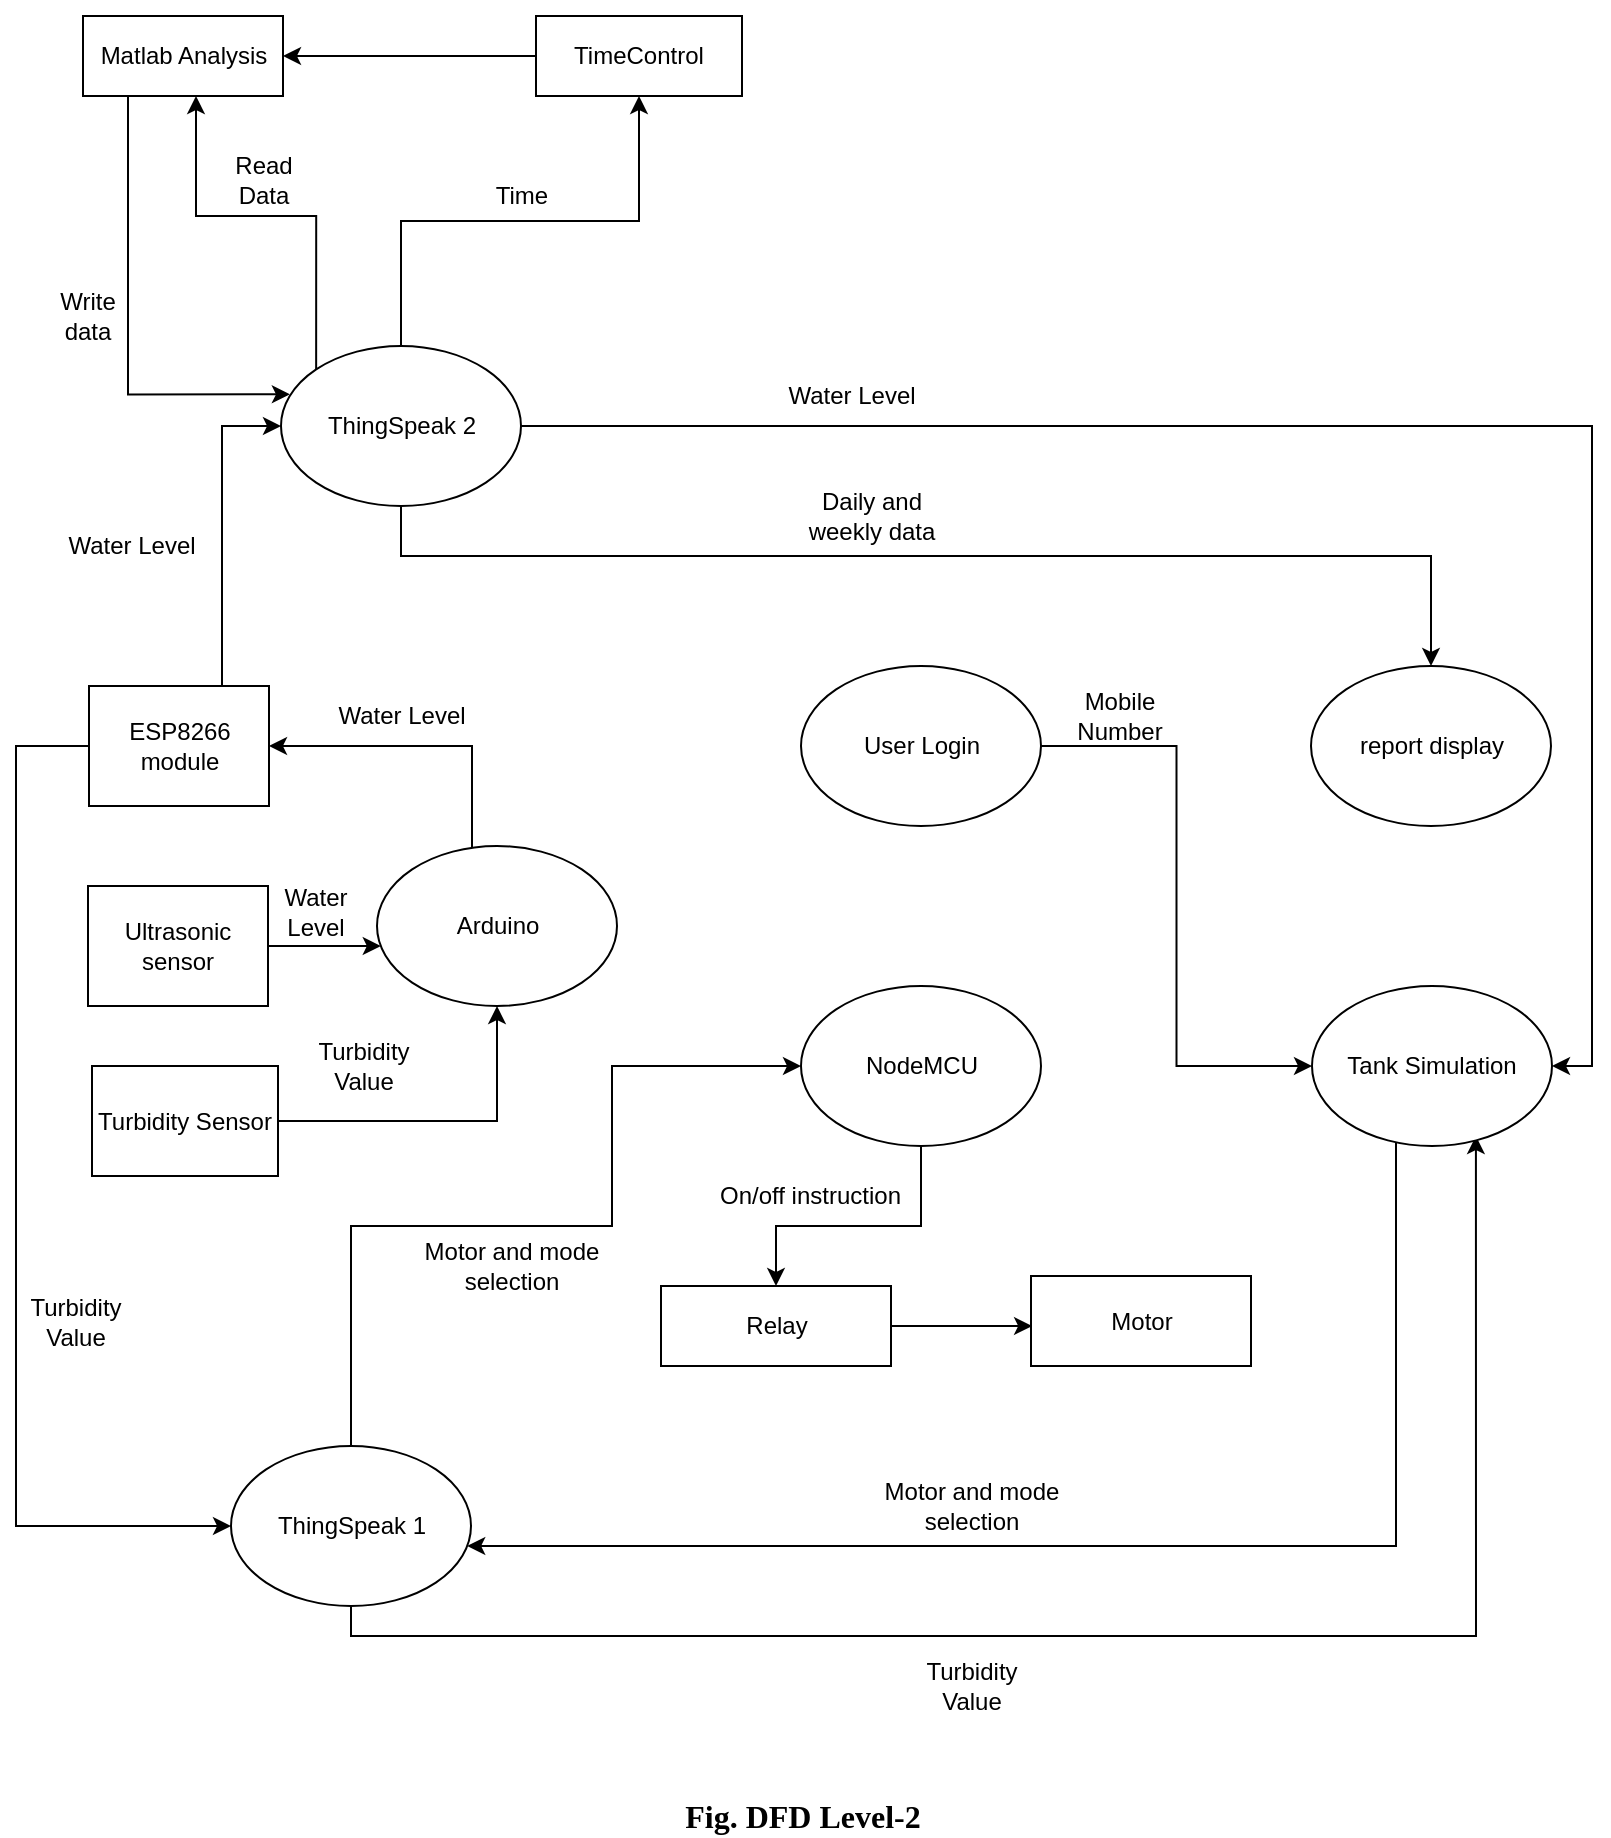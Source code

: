 <mxfile version="11.3.0" type="device" pages="1"><diagram id="yoqk5oebHfsOiHA0W5Kx" name="Page-1"><mxGraphModel dx="1676" dy="1040" grid="1" gridSize="10" guides="1" tooltips="1" connect="1" arrows="1" fold="1" page="1" pageScale="1" pageWidth="850" pageHeight="1100" math="0" shadow="0"><root><mxCell id="0"/><mxCell id="1" parent="0"/><mxCell id="esZb4Kk8DmS147ucQ8YT-12" style="edgeStyle=orthogonalEdgeStyle;rounded=0;orthogonalLoop=1;jettySize=auto;html=1;entryX=0;entryY=0.5;entryDx=0;entryDy=0;" edge="1" parent="1" source="ZgJeZN6QxktuX5AZ5EOf-1" target="28kBNMQMdbOX0ut8zX3u-13"><mxGeometry relative="1" as="geometry"/></mxCell><mxCell id="ZgJeZN6QxktuX5AZ5EOf-1" value="User Login" style="ellipse;whiteSpace=wrap;html=1;" parent="1" vertex="1"><mxGeometry x="422.5" y="425" width="120" height="80" as="geometry"/></mxCell><mxCell id="28kBNMQMdbOX0ut8zX3u-20" style="edgeStyle=orthogonalEdgeStyle;rounded=0;orthogonalLoop=1;jettySize=auto;html=1;exitX=0.5;exitY=0;exitDx=0;exitDy=0;" parent="1" source="28kBNMQMdbOX0ut8zX3u-10" target="ZgJeZN6QxktuX5AZ5EOf-2" edge="1"><mxGeometry relative="1" as="geometry"><Array as="points"><mxPoint x="198" y="705"/><mxPoint x="328" y="705"/><mxPoint x="328" y="625"/></Array></mxGeometry></mxCell><mxCell id="28kBNMQMdbOX0ut8zX3u-23" style="edgeStyle=orthogonalEdgeStyle;rounded=0;orthogonalLoop=1;jettySize=auto;html=1;entryX=0.5;entryY=0;entryDx=0;entryDy=0;" parent="1" source="ZgJeZN6QxktuX5AZ5EOf-2" target="ZgJeZN6QxktuX5AZ5EOf-4" edge="1"><mxGeometry relative="1" as="geometry"><Array as="points"><mxPoint x="483" y="705"/><mxPoint x="410" y="705"/></Array></mxGeometry></mxCell><mxCell id="ZgJeZN6QxktuX5AZ5EOf-2" value="NodeMCU" style="ellipse;whiteSpace=wrap;html=1;" parent="1" vertex="1"><mxGeometry x="422.5" y="585" width="120" height="80" as="geometry"/></mxCell><mxCell id="ZgJeZN6QxktuX5AZ5EOf-3" value="report display" style="ellipse;whiteSpace=wrap;html=1;" parent="1" vertex="1"><mxGeometry x="677.5" y="425" width="120" height="80" as="geometry"/></mxCell><mxCell id="28kBNMQMdbOX0ut8zX3u-25" style="edgeStyle=orthogonalEdgeStyle;rounded=0;orthogonalLoop=1;jettySize=auto;html=1;entryX=0.005;entryY=0.556;entryDx=0;entryDy=0;entryPerimeter=0;" parent="1" source="ZgJeZN6QxktuX5AZ5EOf-4" target="28kBNMQMdbOX0ut8zX3u-24" edge="1"><mxGeometry relative="1" as="geometry"><mxPoint x="528" y="755" as="targetPoint"/></mxGeometry></mxCell><mxCell id="ZgJeZN6QxktuX5AZ5EOf-4" value="Relay" style="rounded=0;whiteSpace=wrap;html=1;" parent="1" vertex="1"><mxGeometry x="352.5" y="735" width="115" height="40" as="geometry"/></mxCell><mxCell id="28kBNMQMdbOX0ut8zX3u-6" style="edgeStyle=orthogonalEdgeStyle;rounded=0;orthogonalLoop=1;jettySize=auto;html=1;entryX=1;entryY=0.5;entryDx=0;entryDy=0;" parent="1" source="28kBNMQMdbOX0ut8zX3u-1" target="28kBNMQMdbOX0ut8zX3u-2" edge="1"><mxGeometry relative="1" as="geometry"><Array as="points"><mxPoint x="258" y="465"/></Array></mxGeometry></mxCell><mxCell id="28kBNMQMdbOX0ut8zX3u-8" style="edgeStyle=orthogonalEdgeStyle;rounded=0;orthogonalLoop=1;jettySize=auto;html=1;exitX=1;exitY=0.5;exitDx=0;exitDy=0;" parent="1" source="28kBNMQMdbOX0ut8zX3u-3" target="28kBNMQMdbOX0ut8zX3u-1" edge="1"><mxGeometry relative="1" as="geometry"><Array as="points"><mxPoint x="180" y="565"/><mxPoint x="180" y="565"/></Array></mxGeometry></mxCell><mxCell id="28kBNMQMdbOX0ut8zX3u-1" value="Arduino" style="ellipse;whiteSpace=wrap;html=1;" parent="1" vertex="1"><mxGeometry x="210.5" y="515" width="120" height="80" as="geometry"/></mxCell><mxCell id="esZb4Kk8DmS147ucQ8YT-6" style="edgeStyle=orthogonalEdgeStyle;rounded=0;orthogonalLoop=1;jettySize=auto;html=1;entryX=0;entryY=0.5;entryDx=0;entryDy=0;" edge="1" parent="1" source="28kBNMQMdbOX0ut8zX3u-2" target="28kBNMQMdbOX0ut8zX3u-10"><mxGeometry relative="1" as="geometry"><Array as="points"><mxPoint x="30" y="465"/><mxPoint x="30" y="855"/></Array></mxGeometry></mxCell><mxCell id="28kBNMQMdbOX0ut8zX3u-2" value="&lt;span style=&quot;white-space: normal&quot;&gt;ESP8266 module&lt;/span&gt;" style="rounded=0;whiteSpace=wrap;html=1;" parent="1" vertex="1"><mxGeometry x="66.5" y="435" width="90" height="60" as="geometry"/></mxCell><mxCell id="28kBNMQMdbOX0ut8zX3u-3" value="Ultrasonic sensor" style="rounded=0;whiteSpace=wrap;html=1;" parent="1" vertex="1"><mxGeometry x="66" y="535" width="90" height="60" as="geometry"/></mxCell><mxCell id="28kBNMQMdbOX0ut8zX3u-7" value="Water Level" style="text;html=1;strokeColor=none;fillColor=none;align=center;verticalAlign=middle;whiteSpace=wrap;rounded=0;" parent="1" vertex="1"><mxGeometry x="187.5" y="435" width="70" height="30" as="geometry"/></mxCell><mxCell id="28kBNMQMdbOX0ut8zX3u-9" value="Water Level" style="text;html=1;strokeColor=none;fillColor=none;align=center;verticalAlign=middle;whiteSpace=wrap;rounded=0;" parent="1" vertex="1"><mxGeometry x="153.5" y="535" width="52" height="25" as="geometry"/></mxCell><mxCell id="28kBNMQMdbOX0ut8zX3u-34" style="edgeStyle=orthogonalEdgeStyle;rounded=0;orthogonalLoop=1;jettySize=auto;html=1;exitX=0.25;exitY=0;exitDx=0;exitDy=0;entryX=0.037;entryY=0.302;entryDx=0;entryDy=0;entryPerimeter=0;" parent="1" source="28kBNMQMdbOX0ut8zX3u-28" target="28kBNMQMdbOX0ut8zX3u-42" edge="1"><mxGeometry relative="1" as="geometry"><mxPoint x="74" y="114" as="sourcePoint"/><mxPoint x="180.529" y="12.719" as="targetPoint"/><Array as="points"><mxPoint x="86" y="289"/></Array></mxGeometry></mxCell><mxCell id="esZb4Kk8DmS147ucQ8YT-8" style="edgeStyle=orthogonalEdgeStyle;rounded=0;orthogonalLoop=1;jettySize=auto;html=1;entryX=0.683;entryY=0.938;entryDx=0;entryDy=0;entryPerimeter=0;" edge="1" parent="1" source="28kBNMQMdbOX0ut8zX3u-10" target="28kBNMQMdbOX0ut8zX3u-13"><mxGeometry relative="1" as="geometry"><Array as="points"><mxPoint x="198" y="910"/><mxPoint x="760" y="910"/></Array></mxGeometry></mxCell><mxCell id="28kBNMQMdbOX0ut8zX3u-10" value="ThingSpeak 1" style="ellipse;whiteSpace=wrap;html=1;" parent="1" vertex="1"><mxGeometry x="137.5" y="815" width="120" height="80" as="geometry"/></mxCell><mxCell id="28kBNMQMdbOX0ut8zX3u-12" value="Water Level" style="text;html=1;strokeColor=none;fillColor=none;align=center;verticalAlign=middle;whiteSpace=wrap;rounded=0;" parent="1" vertex="1"><mxGeometry x="52.5" y="350" width="70" height="30" as="geometry"/></mxCell><mxCell id="28kBNMQMdbOX0ut8zX3u-18" style="edgeStyle=orthogonalEdgeStyle;rounded=0;orthogonalLoop=1;jettySize=auto;html=1;" parent="1" source="28kBNMQMdbOX0ut8zX3u-13" target="28kBNMQMdbOX0ut8zX3u-10" edge="1"><mxGeometry relative="1" as="geometry"><Array as="points"><mxPoint x="720" y="865"/></Array></mxGeometry></mxCell><mxCell id="28kBNMQMdbOX0ut8zX3u-13" value="Tank Simulation" style="ellipse;whiteSpace=wrap;html=1;" parent="1" vertex="1"><mxGeometry x="678" y="585" width="120" height="80" as="geometry"/></mxCell><mxCell id="28kBNMQMdbOX0ut8zX3u-16" value="On/off instruction" style="text;html=1;resizable=0;points=[];autosize=1;align=left;verticalAlign=top;spacingTop=-4;" parent="1" vertex="1"><mxGeometry x="380" y="680" width="110" height="20" as="geometry"/></mxCell><mxCell id="28kBNMQMdbOX0ut8zX3u-19" value="Motor and mode selection" style="text;html=1;strokeColor=none;fillColor=none;align=center;verticalAlign=middle;whiteSpace=wrap;rounded=0;" parent="1" vertex="1"><mxGeometry x="447.5" y="835" width="120" height="20" as="geometry"/></mxCell><mxCell id="28kBNMQMdbOX0ut8zX3u-22" value="Motor and mode selection" style="text;html=1;strokeColor=none;fillColor=none;align=center;verticalAlign=middle;whiteSpace=wrap;rounded=0;" parent="1" vertex="1"><mxGeometry x="218" y="715" width="120" height="20" as="geometry"/></mxCell><mxCell id="28kBNMQMdbOX0ut8zX3u-24" value="Motor" style="rounded=0;whiteSpace=wrap;html=1;" parent="1" vertex="1"><mxGeometry x="537.5" y="730" width="110" height="45" as="geometry"/></mxCell><mxCell id="28kBNMQMdbOX0ut8zX3u-30" style="edgeStyle=orthogonalEdgeStyle;rounded=0;orthogonalLoop=1;jettySize=auto;html=1;entryX=1;entryY=0.5;entryDx=0;entryDy=0;" parent="1" source="28kBNMQMdbOX0ut8zX3u-27" target="28kBNMQMdbOX0ut8zX3u-28" edge="1"><mxGeometry relative="1" as="geometry"/></mxCell><mxCell id="esZb4Kk8DmS147ucQ8YT-2" style="edgeStyle=orthogonalEdgeStyle;rounded=0;orthogonalLoop=1;jettySize=auto;html=1;exitX=0.5;exitY=0;exitDx=0;exitDy=0;" edge="1" parent="1" source="28kBNMQMdbOX0ut8zX3u-42" target="28kBNMQMdbOX0ut8zX3u-27"><mxGeometry relative="1" as="geometry"/></mxCell><mxCell id="28kBNMQMdbOX0ut8zX3u-27" value="TimeControl" style="rounded=0;whiteSpace=wrap;html=1;" parent="1" vertex="1"><mxGeometry x="290" y="100" width="103" height="40" as="geometry"/></mxCell><mxCell id="esZb4Kk8DmS147ucQ8YT-1" style="edgeStyle=orthogonalEdgeStyle;rounded=0;orthogonalLoop=1;jettySize=auto;html=1;exitX=0;exitY=0;exitDx=0;exitDy=0;" edge="1" parent="1" source="28kBNMQMdbOX0ut8zX3u-42" target="28kBNMQMdbOX0ut8zX3u-28"><mxGeometry relative="1" as="geometry"><Array as="points"><mxPoint x="180" y="200"/><mxPoint x="120" y="200"/></Array></mxGeometry></mxCell><mxCell id="28kBNMQMdbOX0ut8zX3u-28" value="Matlab Analysis" style="rounded=0;whiteSpace=wrap;html=1;" parent="1" vertex="1"><mxGeometry x="63.5" y="100" width="100" height="40" as="geometry"/></mxCell><mxCell id="28kBNMQMdbOX0ut8zX3u-31" value="Time" style="text;html=1;strokeColor=none;fillColor=none;align=center;verticalAlign=middle;whiteSpace=wrap;rounded=0;" parent="1" vertex="1"><mxGeometry x="262.5" y="180" width="40" height="20" as="geometry"/></mxCell><mxCell id="28kBNMQMdbOX0ut8zX3u-36" value="Write data" style="text;html=1;strokeColor=none;fillColor=none;align=center;verticalAlign=middle;whiteSpace=wrap;rounded=0;" parent="1" vertex="1"><mxGeometry x="46" y="240" width="40" height="20" as="geometry"/></mxCell><mxCell id="28kBNMQMdbOX0ut8zX3u-39" value="Read Data" style="text;html=1;strokeColor=none;fillColor=none;align=center;verticalAlign=middle;whiteSpace=wrap;rounded=0;" parent="1" vertex="1"><mxGeometry x="133.5" y="172" width="40" height="20" as="geometry"/></mxCell><mxCell id="28kBNMQMdbOX0ut8zX3u-44" style="edgeStyle=orthogonalEdgeStyle;rounded=0;orthogonalLoop=1;jettySize=auto;html=1;entryX=1;entryY=0.5;entryDx=0;entryDy=0;" parent="1" source="28kBNMQMdbOX0ut8zX3u-42" target="28kBNMQMdbOX0ut8zX3u-13" edge="1"><mxGeometry relative="1" as="geometry"/></mxCell><mxCell id="esZb4Kk8DmS147ucQ8YT-10" style="edgeStyle=orthogonalEdgeStyle;rounded=0;orthogonalLoop=1;jettySize=auto;html=1;entryX=0.5;entryY=0;entryDx=0;entryDy=0;" edge="1" parent="1" source="28kBNMQMdbOX0ut8zX3u-42" target="ZgJeZN6QxktuX5AZ5EOf-3"><mxGeometry relative="1" as="geometry"><Array as="points"><mxPoint x="223" y="370"/><mxPoint x="738" y="370"/></Array></mxGeometry></mxCell><mxCell id="28kBNMQMdbOX0ut8zX3u-42" value="ThingSpeak 2" style="ellipse;whiteSpace=wrap;html=1;" parent="1" vertex="1"><mxGeometry x="162.5" y="265" width="120" height="80" as="geometry"/></mxCell><mxCell id="28kBNMQMdbOX0ut8zX3u-43" style="edgeStyle=orthogonalEdgeStyle;rounded=0;orthogonalLoop=1;jettySize=auto;html=1;entryX=0;entryY=0.5;entryDx=0;entryDy=0;exitX=0.5;exitY=0;exitDx=0;exitDy=0;" parent="1" source="28kBNMQMdbOX0ut8zX3u-2" target="28kBNMQMdbOX0ut8zX3u-42" edge="1"><mxGeometry relative="1" as="geometry"><mxPoint x="120.353" y="394.853" as="sourcePoint"/><mxPoint x="103.882" y="214.5" as="targetPoint"/><Array as="points"><mxPoint x="133" y="305"/></Array></mxGeometry></mxCell><mxCell id="28kBNMQMdbOX0ut8zX3u-48" value="Water Level" style="text;html=1;strokeColor=none;fillColor=none;align=center;verticalAlign=middle;whiteSpace=wrap;rounded=0;" parent="1" vertex="1"><mxGeometry x="412.5" y="275" width="70" height="30" as="geometry"/></mxCell><mxCell id="esZb4Kk8DmS147ucQ8YT-4" style="edgeStyle=orthogonalEdgeStyle;rounded=0;orthogonalLoop=1;jettySize=auto;html=1;entryX=0.5;entryY=1;entryDx=0;entryDy=0;" edge="1" parent="1" source="esZb4Kk8DmS147ucQ8YT-3" target="28kBNMQMdbOX0ut8zX3u-1"><mxGeometry relative="1" as="geometry"/></mxCell><mxCell id="esZb4Kk8DmS147ucQ8YT-3" value="Turbidity Sensor" style="rounded=0;whiteSpace=wrap;html=1;" vertex="1" parent="1"><mxGeometry x="68" y="625" width="93" height="55" as="geometry"/></mxCell><mxCell id="esZb4Kk8DmS147ucQ8YT-5" value="Turbidity Value" style="text;html=1;strokeColor=none;fillColor=none;align=center;verticalAlign=middle;whiteSpace=wrap;rounded=0;" vertex="1" parent="1"><mxGeometry x="177.5" y="612.5" width="52" height="25" as="geometry"/></mxCell><mxCell id="esZb4Kk8DmS147ucQ8YT-7" value="Turbidity Value" style="text;html=1;strokeColor=none;fillColor=none;align=center;verticalAlign=middle;whiteSpace=wrap;rounded=0;" vertex="1" parent="1"><mxGeometry x="34" y="740" width="52" height="25" as="geometry"/></mxCell><mxCell id="esZb4Kk8DmS147ucQ8YT-9" value="Turbidity Value" style="text;html=1;strokeColor=none;fillColor=none;align=center;verticalAlign=middle;whiteSpace=wrap;rounded=0;" vertex="1" parent="1"><mxGeometry x="481.5" y="922.5" width="52" height="25" as="geometry"/></mxCell><mxCell id="esZb4Kk8DmS147ucQ8YT-11" value="Daily and weekly data" style="text;html=1;strokeColor=none;fillColor=none;align=center;verticalAlign=middle;whiteSpace=wrap;rounded=0;" vertex="1" parent="1"><mxGeometry x="422.5" y="335" width="70" height="30" as="geometry"/></mxCell><mxCell id="esZb4Kk8DmS147ucQ8YT-13" value="Mobile Number" style="text;html=1;strokeColor=none;fillColor=none;align=center;verticalAlign=middle;whiteSpace=wrap;rounded=0;" vertex="1" parent="1"><mxGeometry x="562" y="440" width="40" height="20" as="geometry"/></mxCell><mxCell id="esZb4Kk8DmS147ucQ8YT-15" value="Fig. DFD Level-2" style="text;html=1;strokeColor=none;fillColor=none;align=center;verticalAlign=middle;whiteSpace=wrap;rounded=0;fontFamily=Times New Roman;fontStyle=1;fontSize=16;" vertex="1" parent="1"><mxGeometry x="356" y="990" width="135" height="20" as="geometry"/></mxCell></root></mxGraphModel></diagram></mxfile>
